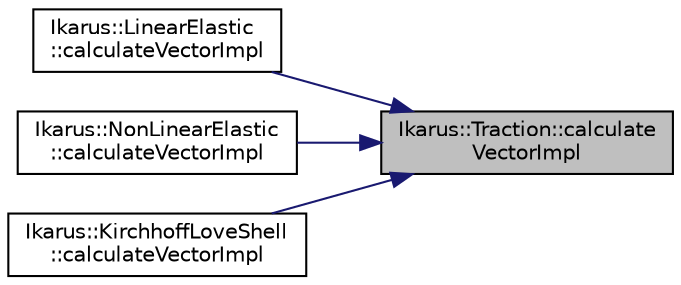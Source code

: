digraph "Ikarus::Traction::calculateVectorImpl"
{
 // LATEX_PDF_SIZE
  edge [fontname="Helvetica",fontsize="10",labelfontname="Helvetica",labelfontsize="10"];
  node [fontname="Helvetica",fontsize="10",shape=record];
  rankdir="RL";
  Node1 [label="Ikarus::Traction::calculate\lVectorImpl",height=0.2,width=0.4,color="black", fillcolor="grey75", style="filled", fontcolor="black",tooltip=" "];
  Node1 -> Node2 [dir="back",color="midnightblue",fontsize="10",style="solid",fontname="Helvetica"];
  Node2 [label="Ikarus::LinearElastic\l::calculateVectorImpl",height=0.2,width=0.4,color="black", fillcolor="white", style="filled",URL="$a01304.html#af75f290aad4b52072053aa027d4b2f0d",tooltip=" "];
  Node1 -> Node3 [dir="back",color="midnightblue",fontsize="10",style="solid",fontname="Helvetica"];
  Node3 [label="Ikarus::NonLinearElastic\l::calculateVectorImpl",height=0.2,width=0.4,color="black", fillcolor="white", style="filled",URL="$a01344.html#aa36fb72f92ed5b674f56b434aedc8845",tooltip=" "];
  Node1 -> Node4 [dir="back",color="midnightblue",fontsize="10",style="solid",fontname="Helvetica"];
  Node4 [label="Ikarus::KirchhoffLoveShell\l::calculateVectorImpl",height=0.2,width=0.4,color="black", fillcolor="white", style="filled",URL="$a01296.html#a6dbd8faca927367f2665a67132cf66d6",tooltip=" "];
}
